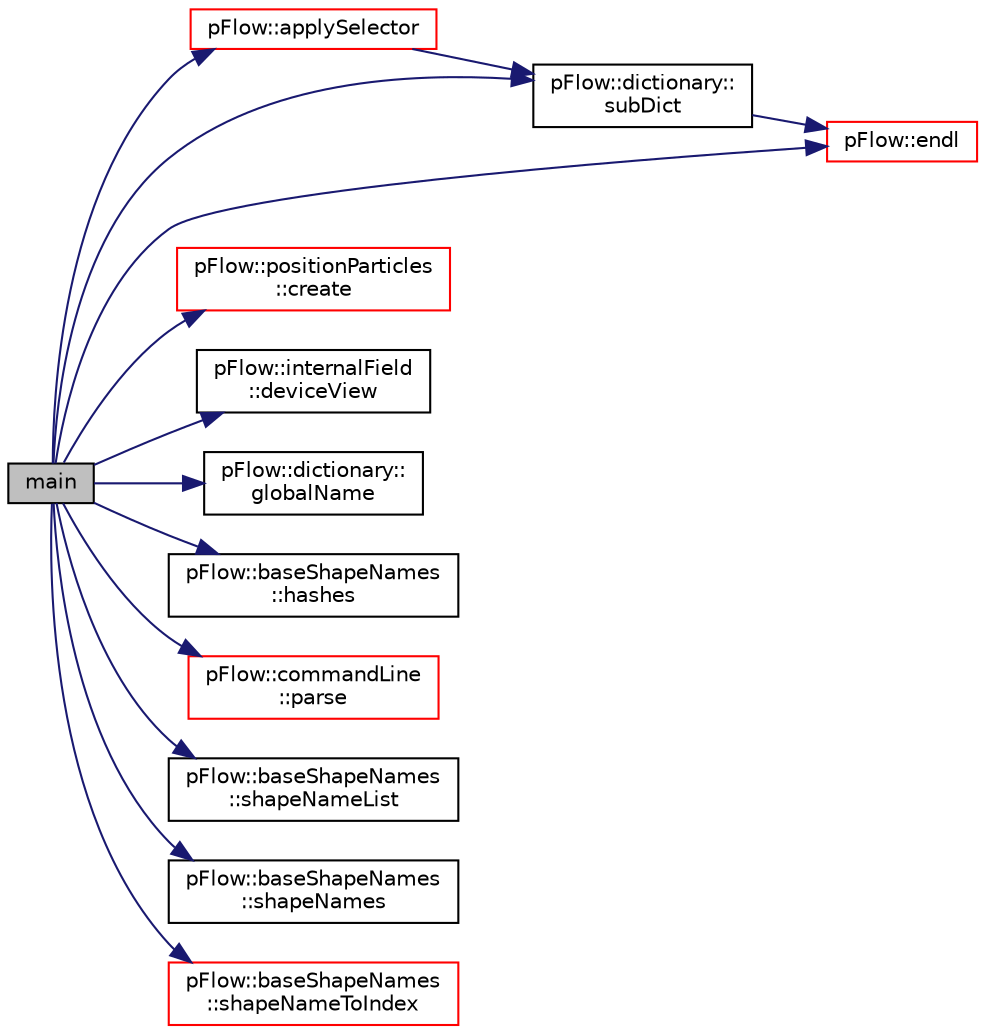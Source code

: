 digraph "main"
{
 // LATEX_PDF_SIZE
  edge [fontname="Helvetica",fontsize="10",labelfontname="Helvetica",labelfontsize="10"];
  node [fontname="Helvetica",fontsize="10",shape=record];
  rankdir="LR";
  Node1 [label="main",height=0.2,width=0.4,color="black", fillcolor="grey75", style="filled", fontcolor="black",tooltip=" "];
  Node1 -> Node2 [color="midnightblue",fontsize="10",style="solid",fontname="Helvetica"];
  Node2 [label="pFlow::applySelector",height=0.2,width=0.4,color="red", fillcolor="white", style="filled",URL="$namespacepFlow.html#ae5dc60e5c12dc11dab2f816efcd59246",tooltip=" "];
  Node2 -> Node9 [color="midnightblue",fontsize="10",style="solid",fontname="Helvetica"];
  Node9 [label="pFlow::dictionary::\lsubDict",height=0.2,width=0.4,color="black", fillcolor="white", style="filled",URL="$classpFlow_1_1dictionary.html#a630c840647a3ebefe33336cc25a8b15d",tooltip="ref to a subdictioanry fatalExit if not found"];
  Node9 -> Node6 [color="midnightblue",fontsize="10",style="solid",fontname="Helvetica"];
  Node6 [label="pFlow::endl",height=0.2,width=0.4,color="red", fillcolor="white", style="filled",URL="$namespacepFlow.html#aba8f0c455a3fdb4b05ad33a25b13b189",tooltip="Add newline and flush stream."];
  Node1 -> Node11 [color="midnightblue",fontsize="10",style="solid",fontname="Helvetica"];
  Node11 [label="pFlow::positionParticles\l::create",height=0.2,width=0.4,color="red", fillcolor="white", style="filled",URL="$classpFlow_1_1positionParticles.html#a0d95474ff75022a4da26bee4db2583e9",tooltip=" "];
  Node1 -> Node12 [color="midnightblue",fontsize="10",style="solid",fontname="Helvetica"];
  Node12 [label="pFlow::internalField\l::deviceView",height=0.2,width=0.4,color="black", fillcolor="white", style="filled",URL="$classpFlow_1_1internalField.html#a65a1eeccd800386379e7db5dd61ea9aa",tooltip=" "];
  Node1 -> Node6 [color="midnightblue",fontsize="10",style="solid",fontname="Helvetica"];
  Node1 -> Node13 [color="midnightblue",fontsize="10",style="solid",fontname="Helvetica"];
  Node13 [label="pFlow::dictionary::\lglobalName",height=0.2,width=0.4,color="black", fillcolor="white", style="filled",URL="$classpFlow_1_1dictionary.html#a85c3c1fce0c14d36030092df2f27b632",tooltip="global name of entry, separated with dots"];
  Node1 -> Node14 [color="midnightblue",fontsize="10",style="solid",fontname="Helvetica"];
  Node14 [label="pFlow::baseShapeNames\l::hashes",height=0.2,width=0.4,color="black", fillcolor="white", style="filled",URL="$classpFlow_1_1baseShapeNames.html#a0dfde83392a24fdc2ed1945b1ab8da24",tooltip=" "];
  Node1 -> Node15 [color="midnightblue",fontsize="10",style="solid",fontname="Helvetica"];
  Node15 [label="pFlow::commandLine\l::parse",height=0.2,width=0.4,color="red", fillcolor="white", style="filled",URL="$classpFlow_1_1commandLine.html#af199716992f3f8bb51c89ddcca847062",tooltip=" "];
  Node1 -> Node17 [color="midnightblue",fontsize="10",style="solid",fontname="Helvetica"];
  Node17 [label="pFlow::baseShapeNames\l::shapeNameList",height=0.2,width=0.4,color="black", fillcolor="white", style="filled",URL="$classpFlow_1_1baseShapeNames.html#afcbf0d25e208f6328c15ef3185d33c4c",tooltip=" "];
  Node1 -> Node18 [color="midnightblue",fontsize="10",style="solid",fontname="Helvetica"];
  Node18 [label="pFlow::baseShapeNames\l::shapeNames",height=0.2,width=0.4,color="black", fillcolor="white", style="filled",URL="$classpFlow_1_1baseShapeNames.html#aaf818bf16bcb2a88c7ded6efb6e41d72",tooltip=" "];
  Node1 -> Node19 [color="midnightblue",fontsize="10",style="solid",fontname="Helvetica"];
  Node19 [label="pFlow::baseShapeNames\l::shapeNameToIndex",height=0.2,width=0.4,color="red", fillcolor="white", style="filled",URL="$classpFlow_1_1baseShapeNames.html#a8219dc28eff3bd3deedfe241bf25cd5c",tooltip=" "];
  Node1 -> Node9 [color="midnightblue",fontsize="10",style="solid",fontname="Helvetica"];
}
